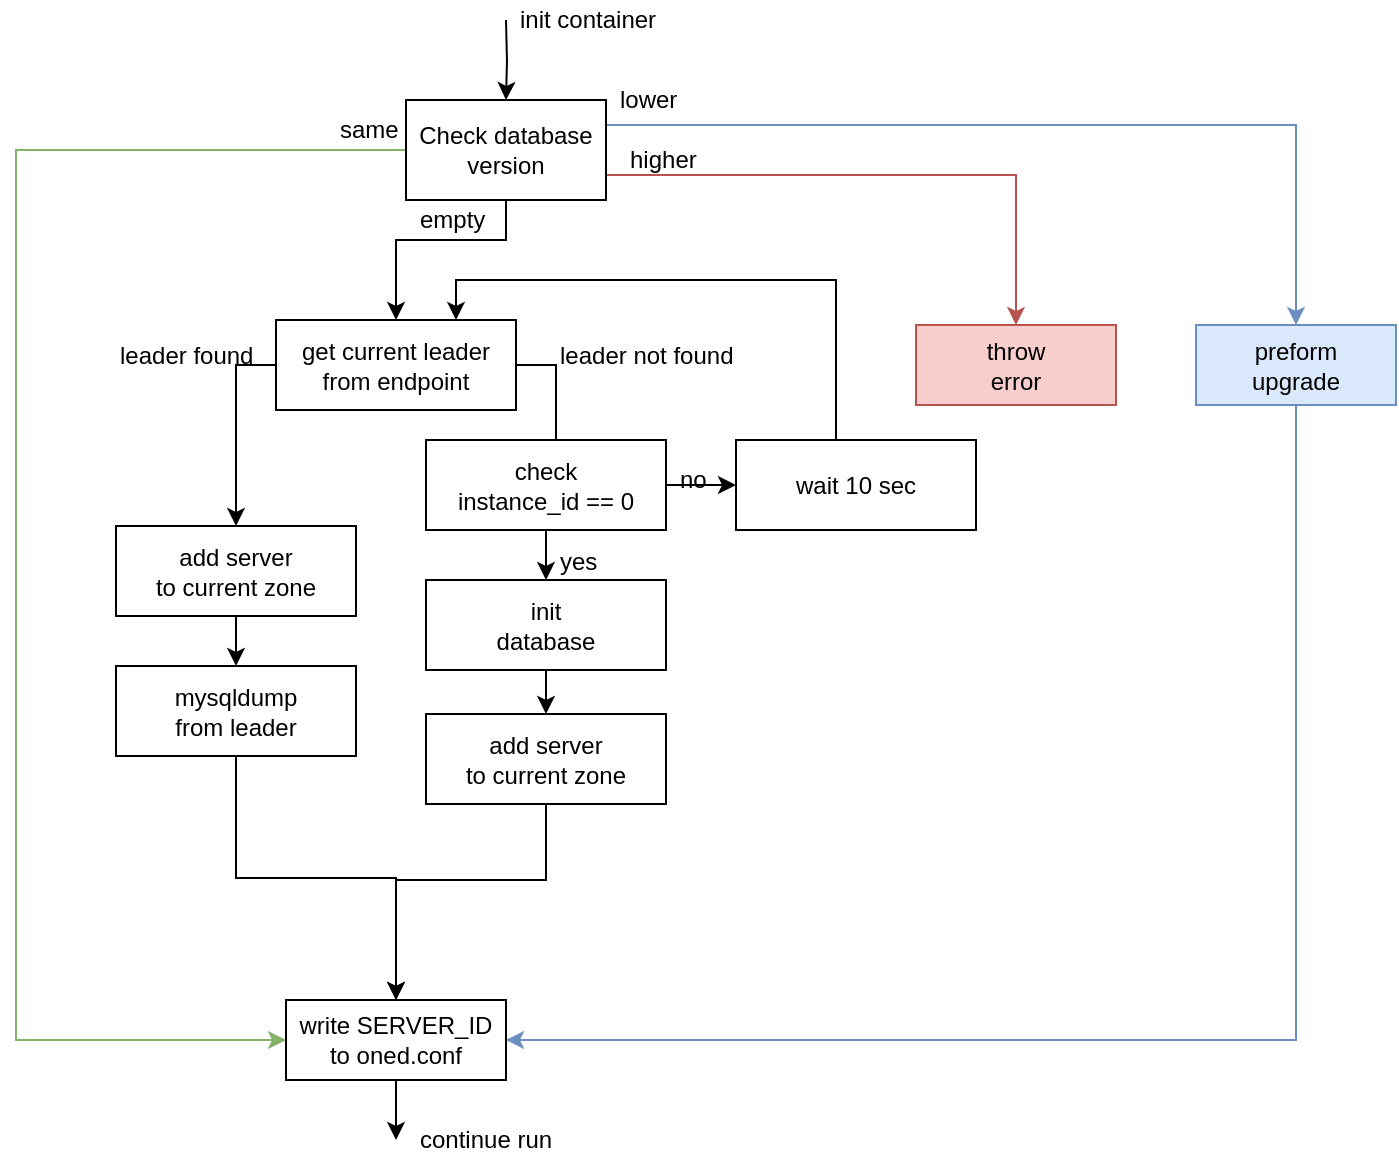 <mxfile version="12.1.9" type="device" pages="1"><diagram id="_9_YL07DZsTKYWNjxFWj" name="Page-1"><mxGraphModel dx="1172" dy="842" grid="1" gridSize="10" guides="1" tooltips="1" connect="1" arrows="1" fold="1" page="1" pageScale="1" pageWidth="827" pageHeight="583" math="0" shadow="0"><root><mxCell id="0"/><mxCell id="1" parent="0"/><mxCell id="XXPPpax4FsdaTjTuc1mS-7" style="edgeStyle=orthogonalEdgeStyle;rounded=0;orthogonalLoop=1;jettySize=auto;html=1;exitX=0.5;exitY=1;exitDx=0;exitDy=0;entryX=0.5;entryY=0;entryDx=0;entryDy=0;" parent="1" source="XXPPpax4FsdaTjTuc1mS-1" target="XXPPpax4FsdaTjTuc1mS-25" edge="1"><mxGeometry relative="1" as="geometry"><mxPoint x="320" y="100" as="targetPoint"/><Array as="points"><mxPoint x="325" y="120"/><mxPoint x="270" y="120"/></Array></mxGeometry></mxCell><mxCell id="XXPPpax4FsdaTjTuc1mS-8" style="edgeStyle=orthogonalEdgeStyle;rounded=0;orthogonalLoop=1;jettySize=auto;html=1;exitX=1;exitY=0.25;exitDx=0;exitDy=0;entryX=0.5;entryY=0;entryDx=0;entryDy=0;fillColor=#dae8fc;strokeColor=#6c8ebf;" parent="1" source="XXPPpax4FsdaTjTuc1mS-1" target="XXPPpax4FsdaTjTuc1mS-3" edge="1"><mxGeometry relative="1" as="geometry"/></mxCell><mxCell id="XXPPpax4FsdaTjTuc1mS-14" style="edgeStyle=orthogonalEdgeStyle;rounded=0;orthogonalLoop=1;jettySize=auto;html=1;exitX=1;exitY=0.75;exitDx=0;exitDy=0;fillColor=#f8cecc;strokeColor=#b85450;" parent="1" source="XXPPpax4FsdaTjTuc1mS-1" target="XXPPpax4FsdaTjTuc1mS-12" edge="1"><mxGeometry relative="1" as="geometry"/></mxCell><mxCell id="XXPPpax4FsdaTjTuc1mS-41" style="edgeStyle=orthogonalEdgeStyle;rounded=0;orthogonalLoop=1;jettySize=auto;html=1;exitX=0;exitY=0.5;exitDx=0;exitDy=0;entryX=0;entryY=0.5;entryDx=0;entryDy=0;fillColor=#d5e8d4;strokeColor=#82b366;" parent="1" source="XXPPpax4FsdaTjTuc1mS-1" target="XXPPpax4FsdaTjTuc1mS-15" edge="1"><mxGeometry relative="1" as="geometry"><Array as="points"><mxPoint x="80" y="75"/><mxPoint x="80" y="520"/></Array></mxGeometry></mxCell><mxCell id="XXPPpax4FsdaTjTuc1mS-1" value="&lt;div&gt;Check database&lt;/div&gt;&lt;div&gt;version&lt;/div&gt;" style="rounded=0;whiteSpace=wrap;html=1;" parent="1" vertex="1"><mxGeometry x="275" y="50" width="100" height="50" as="geometry"/></mxCell><mxCell id="XXPPpax4FsdaTjTuc1mS-46" style="edgeStyle=orthogonalEdgeStyle;rounded=0;orthogonalLoop=1;jettySize=auto;html=1;exitX=0.5;exitY=1;exitDx=0;exitDy=0;entryX=1;entryY=0.5;entryDx=0;entryDy=0;fillColor=#dae8fc;strokeColor=#6c8ebf;" parent="1" source="XXPPpax4FsdaTjTuc1mS-3" target="XXPPpax4FsdaTjTuc1mS-15" edge="1"><mxGeometry relative="1" as="geometry"/></mxCell><mxCell id="XXPPpax4FsdaTjTuc1mS-3" value="&lt;div&gt;preform&lt;br&gt;&lt;/div&gt;&lt;div&gt;upgrade&lt;/div&gt;" style="rounded=0;whiteSpace=wrap;html=1;fillColor=#dae8fc;strokeColor=#6c8ebf;" parent="1" vertex="1"><mxGeometry x="670" y="162.5" width="100" height="40" as="geometry"/></mxCell><mxCell id="XXPPpax4FsdaTjTuc1mS-9" value="lower" style="text;html=1;resizable=0;points=[];autosize=1;align=left;verticalAlign=top;spacingTop=-4;" parent="1" vertex="1"><mxGeometry x="380" y="40" width="50" height="20" as="geometry"/></mxCell><mxCell id="XXPPpax4FsdaTjTuc1mS-10" value="empty" style="text;html=1;resizable=0;points=[];autosize=1;align=left;verticalAlign=top;spacingTop=-4;" parent="1" vertex="1"><mxGeometry x="280" y="100" width="50" height="20" as="geometry"/></mxCell><mxCell id="XXPPpax4FsdaTjTuc1mS-11" value="higher" style="text;html=1;resizable=0;points=[];autosize=1;align=left;verticalAlign=top;spacingTop=-4;" parent="1" vertex="1"><mxGeometry x="385" y="70" width="50" height="20" as="geometry"/></mxCell><mxCell id="XXPPpax4FsdaTjTuc1mS-12" value="throw&lt;br&gt;&lt;div&gt;error&lt;/div&gt;" style="rounded=0;whiteSpace=wrap;html=1;fillColor=#f8cecc;strokeColor=#b85450;" parent="1" vertex="1"><mxGeometry x="530" y="162.5" width="100" height="40" as="geometry"/></mxCell><mxCell id="XXPPpax4FsdaTjTuc1mS-15" value="&lt;div&gt;write SERVER_ID&lt;/div&gt;&lt;div&gt;to oned.conf&lt;br&gt;&lt;/div&gt;" style="rounded=0;whiteSpace=wrap;html=1;" parent="1" vertex="1"><mxGeometry x="215" y="500" width="110" height="40" as="geometry"/></mxCell><mxCell id="XXPPpax4FsdaTjTuc1mS-17" value="same" style="text;html=1;resizable=0;points=[];autosize=1;align=left;verticalAlign=top;spacingTop=-4;" parent="1" vertex="1"><mxGeometry x="240" y="55" width="50" height="20" as="geometry"/></mxCell><mxCell id="XXPPpax4FsdaTjTuc1mS-24" style="edgeStyle=orthogonalEdgeStyle;rounded=0;orthogonalLoop=1;jettySize=auto;html=1;exitX=0.5;exitY=1;exitDx=0;exitDy=0;" parent="1" edge="1"><mxGeometry relative="1" as="geometry"><mxPoint x="325" y="50" as="targetPoint"/><mxPoint x="325" y="10" as="sourcePoint"/></mxGeometry></mxCell><mxCell id="XXPPpax4FsdaTjTuc1mS-30" style="edgeStyle=orthogonalEdgeStyle;rounded=0;orthogonalLoop=1;jettySize=auto;html=1;exitX=0;exitY=0.5;exitDx=0;exitDy=0;" parent="1" source="XXPPpax4FsdaTjTuc1mS-25" target="U0Jhjh278U4TNdVN6pf7-1" edge="1"><mxGeometry relative="1" as="geometry"><mxPoint x="184" y="260" as="targetPoint"/></mxGeometry></mxCell><mxCell id="XXPPpax4FsdaTjTuc1mS-33" style="edgeStyle=orthogonalEdgeStyle;rounded=0;orthogonalLoop=1;jettySize=auto;html=1;exitX=1;exitY=0.5;exitDx=0;exitDy=0;" parent="1" source="XXPPpax4FsdaTjTuc1mS-25" target="XXPPpax4FsdaTjTuc1mS-29" edge="1"><mxGeometry relative="1" as="geometry"><mxPoint x="350" y="218" as="targetPoint"/></mxGeometry></mxCell><mxCell id="XXPPpax4FsdaTjTuc1mS-25" value="&lt;div&gt;get current leader from endpoint&lt;br&gt;&lt;/div&gt;" style="rounded=0;whiteSpace=wrap;html=1;" parent="1" vertex="1"><mxGeometry x="210" y="160" width="120" height="45" as="geometry"/></mxCell><mxCell id="XXPPpax4FsdaTjTuc1mS-54" style="edgeStyle=orthogonalEdgeStyle;rounded=0;orthogonalLoop=1;jettySize=auto;html=1;exitX=0.5;exitY=1;exitDx=0;exitDy=0;entryX=0.5;entryY=0;entryDx=0;entryDy=0;" parent="1" source="XXPPpax4FsdaTjTuc1mS-26" target="XXPPpax4FsdaTjTuc1mS-15" edge="1"><mxGeometry relative="1" as="geometry"><mxPoint x="270" y="420" as="targetPoint"/></mxGeometry></mxCell><mxCell id="XXPPpax4FsdaTjTuc1mS-26" value="&lt;div&gt;mysqldump&lt;/div&gt;&lt;div&gt; from leader&lt;/div&gt;" style="rounded=0;whiteSpace=wrap;html=1;" parent="1" vertex="1"><mxGeometry x="130" y="333" width="120" height="45" as="geometry"/></mxCell><mxCell id="XXPPpax4FsdaTjTuc1mS-37" style="edgeStyle=orthogonalEdgeStyle;rounded=0;orthogonalLoop=1;jettySize=auto;html=1;exitX=0.5;exitY=1;exitDx=0;exitDy=0;" parent="1" source="XXPPpax4FsdaTjTuc1mS-29" target="XXPPpax4FsdaTjTuc1mS-36" edge="1"><mxGeometry relative="1" as="geometry"/></mxCell><mxCell id="XXPPpax4FsdaTjTuc1mS-39" style="edgeStyle=orthogonalEdgeStyle;rounded=0;orthogonalLoop=1;jettySize=auto;html=1;exitX=1;exitY=0.5;exitDx=0;exitDy=0;" parent="1" source="XXPPpax4FsdaTjTuc1mS-29" target="XXPPpax4FsdaTjTuc1mS-38" edge="1"><mxGeometry relative="1" as="geometry"/></mxCell><mxCell id="XXPPpax4FsdaTjTuc1mS-29" value="check&lt;br&gt;instance_id == 0" style="rounded=0;whiteSpace=wrap;html=1;" parent="1" vertex="1"><mxGeometry x="285" y="220" width="120" height="45" as="geometry"/></mxCell><mxCell id="XXPPpax4FsdaTjTuc1mS-31" value="leader found" style="text;html=1;resizable=0;points=[];autosize=1;align=left;verticalAlign=top;spacingTop=-4;" parent="1" vertex="1"><mxGeometry x="130" y="168" width="80" height="20" as="geometry"/></mxCell><mxCell id="XXPPpax4FsdaTjTuc1mS-32" value="leader not found" style="text;html=1;resizable=0;points=[];autosize=1;align=left;verticalAlign=top;spacingTop=-4;" parent="1" vertex="1"><mxGeometry x="350" y="168" width="100" height="20" as="geometry"/></mxCell><mxCell id="U0Jhjh278U4TNdVN6pf7-6" style="edgeStyle=orthogonalEdgeStyle;rounded=0;orthogonalLoop=1;jettySize=auto;html=1;exitX=0.5;exitY=1;exitDx=0;exitDy=0;" edge="1" parent="1" source="XXPPpax4FsdaTjTuc1mS-36" target="XXPPpax4FsdaTjTuc1mS-50"><mxGeometry relative="1" as="geometry"/></mxCell><mxCell id="XXPPpax4FsdaTjTuc1mS-36" value="init&lt;br&gt;database" style="rounded=0;whiteSpace=wrap;html=1;" parent="1" vertex="1"><mxGeometry x="285" y="290" width="120" height="45" as="geometry"/></mxCell><mxCell id="XXPPpax4FsdaTjTuc1mS-40" style="edgeStyle=orthogonalEdgeStyle;rounded=0;orthogonalLoop=1;jettySize=auto;html=1;exitX=0.5;exitY=0;exitDx=0;exitDy=0;entryX=0.75;entryY=0;entryDx=0;entryDy=0;" parent="1" source="XXPPpax4FsdaTjTuc1mS-38" target="XXPPpax4FsdaTjTuc1mS-25" edge="1"><mxGeometry relative="1" as="geometry"><Array as="points"><mxPoint x="490" y="140"/><mxPoint x="300" y="140"/></Array></mxGeometry></mxCell><mxCell id="XXPPpax4FsdaTjTuc1mS-38" value="wait 10 sec" style="rounded=0;whiteSpace=wrap;html=1;" parent="1" vertex="1"><mxGeometry x="440" y="220" width="120" height="45" as="geometry"/></mxCell><mxCell id="XXPPpax4FsdaTjTuc1mS-45" style="edgeStyle=orthogonalEdgeStyle;rounded=0;orthogonalLoop=1;jettySize=auto;html=1;exitX=0.5;exitY=1;exitDx=0;exitDy=0;" parent="1" source="XXPPpax4FsdaTjTuc1mS-15" edge="1"><mxGeometry relative="1" as="geometry"><mxPoint x="270" y="570" as="targetPoint"/><mxPoint x="319.5" y="580" as="sourcePoint"/></mxGeometry></mxCell><mxCell id="XXPPpax4FsdaTjTuc1mS-47" value="no" style="text;html=1;resizable=0;points=[];autosize=1;align=left;verticalAlign=top;spacingTop=-4;" parent="1" vertex="1"><mxGeometry x="410" y="230" width="30" height="20" as="geometry"/></mxCell><mxCell id="XXPPpax4FsdaTjTuc1mS-48" value="yes" style="text;html=1;resizable=0;points=[];autosize=1;align=left;verticalAlign=top;spacingTop=-4;" parent="1" vertex="1"><mxGeometry x="350" y="271" width="30" height="20" as="geometry"/></mxCell><mxCell id="XXPPpax4FsdaTjTuc1mS-56" style="edgeStyle=orthogonalEdgeStyle;rounded=0;orthogonalLoop=1;jettySize=auto;html=1;exitX=0.5;exitY=1;exitDx=0;exitDy=0;entryX=0.5;entryY=0;entryDx=0;entryDy=0;" parent="1" source="XXPPpax4FsdaTjTuc1mS-50" target="XXPPpax4FsdaTjTuc1mS-15" edge="1"><mxGeometry relative="1" as="geometry"><Array as="points"><mxPoint x="345" y="440"/><mxPoint x="270" y="440"/></Array></mxGeometry></mxCell><mxCell id="XXPPpax4FsdaTjTuc1mS-50" value="&lt;div&gt;add server&lt;/div&gt;&lt;div&gt;to current zone&lt;/div&gt;" style="rounded=0;whiteSpace=wrap;html=1;" parent="1" vertex="1"><mxGeometry x="285" y="357" width="120" height="45" as="geometry"/></mxCell><mxCell id="XXPPpax4FsdaTjTuc1mS-58" value="continue run" style="text;html=1;resizable=0;points=[];autosize=1;align=left;verticalAlign=top;spacingTop=-4;" parent="1" vertex="1"><mxGeometry x="280" y="560" width="80" height="20" as="geometry"/></mxCell><mxCell id="XXPPpax4FsdaTjTuc1mS-59" value="init container" style="text;html=1;resizable=0;points=[];autosize=1;align=left;verticalAlign=top;spacingTop=-4;" parent="1" vertex="1"><mxGeometry x="330" width="90" height="20" as="geometry"/></mxCell><mxCell id="U0Jhjh278U4TNdVN6pf7-3" style="edgeStyle=orthogonalEdgeStyle;rounded=0;orthogonalLoop=1;jettySize=auto;html=1;exitX=0.5;exitY=1;exitDx=0;exitDy=0;" edge="1" parent="1" source="U0Jhjh278U4TNdVN6pf7-1" target="XXPPpax4FsdaTjTuc1mS-26"><mxGeometry relative="1" as="geometry"/></mxCell><mxCell id="U0Jhjh278U4TNdVN6pf7-1" value="&lt;div&gt;add server&lt;/div&gt;&lt;div&gt;to current zone&lt;/div&gt;" style="rounded=0;whiteSpace=wrap;html=1;" vertex="1" parent="1"><mxGeometry x="130" y="263" width="120" height="45" as="geometry"/></mxCell></root></mxGraphModel></diagram></mxfile>